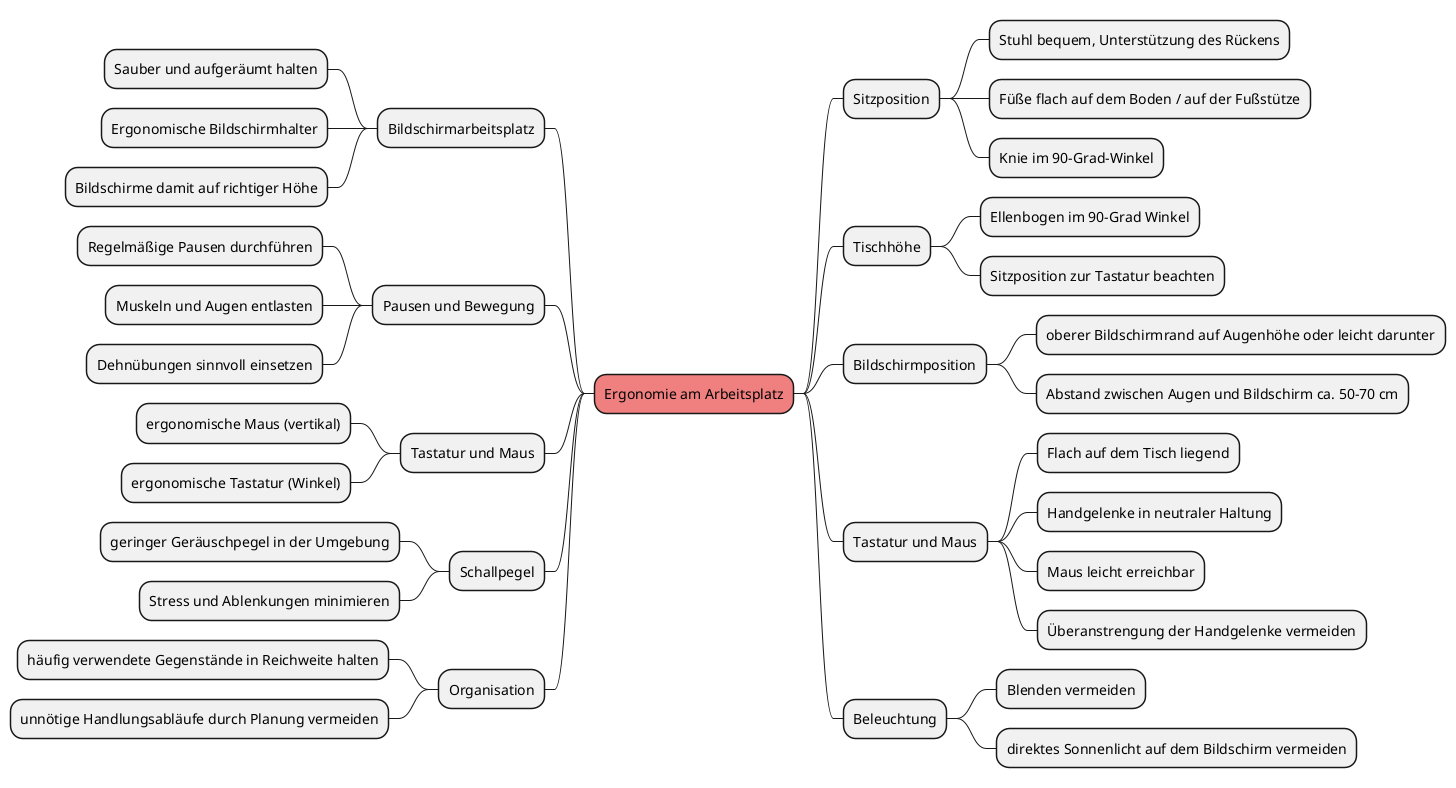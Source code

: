 @startmindmap
+[#LightCoral] Ergonomie am Arbeitsplatz
++ Sitzposition
+++ Stuhl bequem, Unterstützung des Rückens
+++ Füße flach auf dem Boden / auf der Fußstütze
+++ Knie im 90-Grad-Winkel
++ Tischhöhe
+++ Ellenbogen im 90-Grad Winkel
+++ Sitzposition zur Tastatur beachten
++ Bildschirmposition
+++ oberer Bildschirmrand auf Augenhöhe oder leicht darunter
+++ Abstand zwischen Augen und Bildschirm ca. 50-70 cm
++ Tastatur und Maus
+++ Flach auf dem Tisch liegend
+++ Handgelenke in neutraler Haltung
+++ Maus leicht erreichbar
+++ Überanstrengung der Handgelenke vermeiden
++ Beleuchtung
+++ Blenden vermeiden
+++ direktes Sonnenlicht auf dem Bildschirm vermeiden
-- Bildschirmarbeitsplatz
--- Sauber und aufgeräumt halten
--- Ergonomische Bildschirmhalter
--- Bildschirme damit auf richtiger Höhe
-- Pausen und Bewegung
--- Regelmäßige Pausen durchführen
--- Muskeln und Augen entlasten
--- Dehnübungen sinnvoll einsetzen
-- Tastatur und Maus
--- ergonomische Maus (vertikal)
--- ergonomische Tastatur (Winkel)
-- Schallpegel
--- geringer Geräuschpegel in der Umgebung
--- Stress und Ablenkungen minimieren
-- Organisation
--- häufig verwendete Gegenstände in Reichweite halten
--- unnötige Handlungsabläufe durch Planung vermeiden
@endmindmap